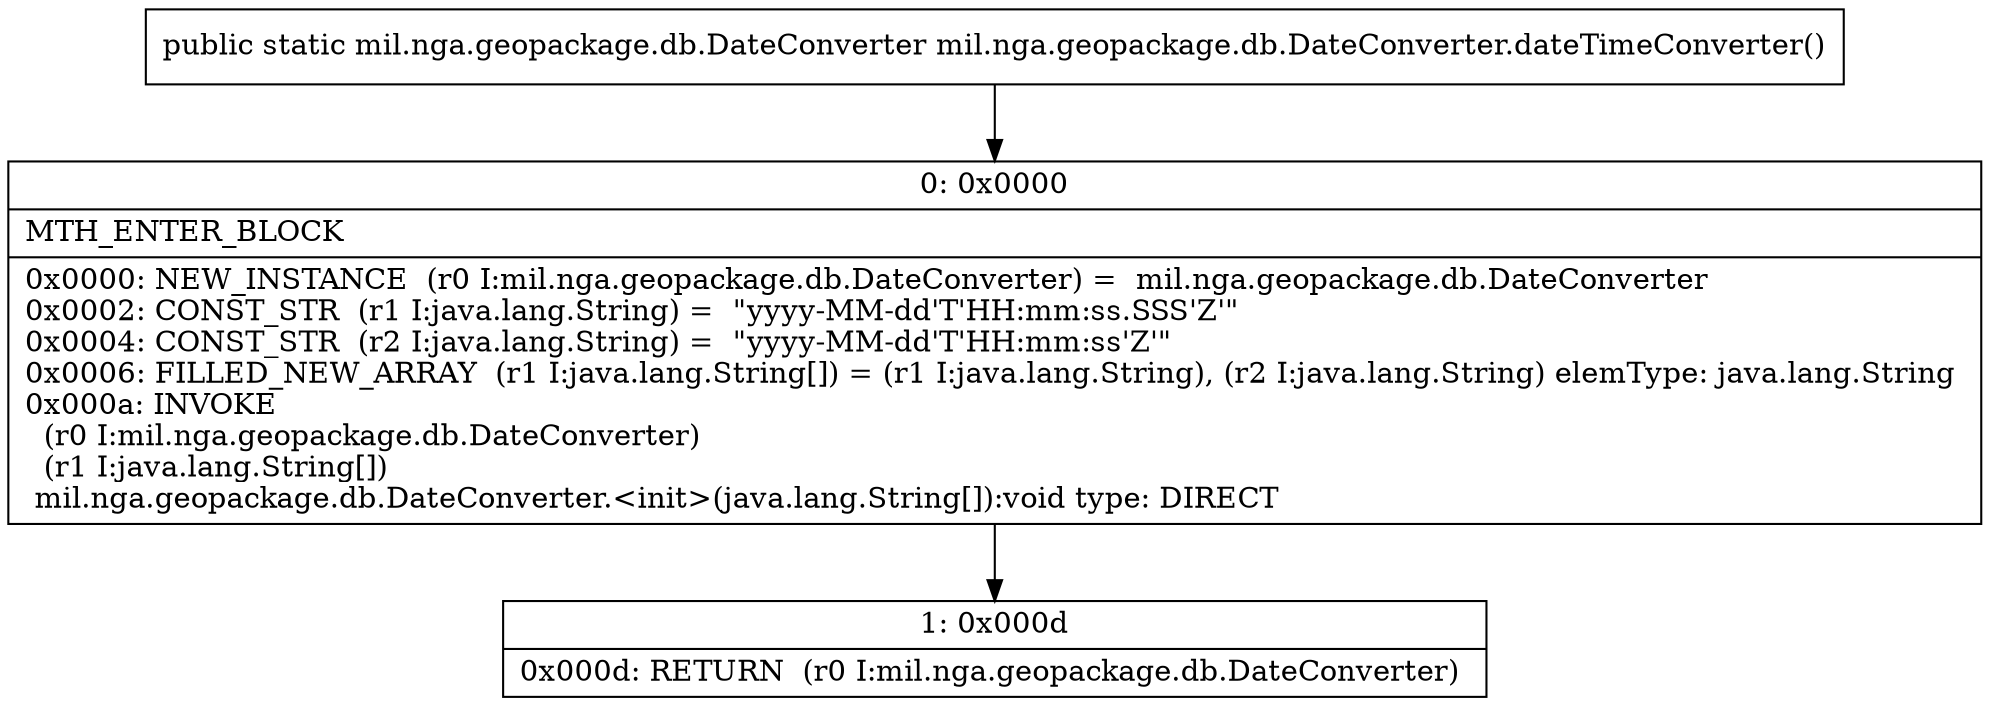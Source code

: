 digraph "CFG formil.nga.geopackage.db.DateConverter.dateTimeConverter()Lmil\/nga\/geopackage\/db\/DateConverter;" {
Node_0 [shape=record,label="{0\:\ 0x0000|MTH_ENTER_BLOCK\l|0x0000: NEW_INSTANCE  (r0 I:mil.nga.geopackage.db.DateConverter) =  mil.nga.geopackage.db.DateConverter \l0x0002: CONST_STR  (r1 I:java.lang.String) =  \"yyyy\-MM\-dd'T'HH:mm:ss.SSS'Z'\" \l0x0004: CONST_STR  (r2 I:java.lang.String) =  \"yyyy\-MM\-dd'T'HH:mm:ss'Z'\" \l0x0006: FILLED_NEW_ARRAY  (r1 I:java.lang.String[]) = (r1 I:java.lang.String), (r2 I:java.lang.String) elemType: java.lang.String \l0x000a: INVOKE  \l  (r0 I:mil.nga.geopackage.db.DateConverter)\l  (r1 I:java.lang.String[])\l mil.nga.geopackage.db.DateConverter.\<init\>(java.lang.String[]):void type: DIRECT \l}"];
Node_1 [shape=record,label="{1\:\ 0x000d|0x000d: RETURN  (r0 I:mil.nga.geopackage.db.DateConverter) \l}"];
MethodNode[shape=record,label="{public static mil.nga.geopackage.db.DateConverter mil.nga.geopackage.db.DateConverter.dateTimeConverter() }"];
MethodNode -> Node_0;
Node_0 -> Node_1;
}

